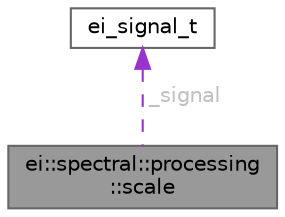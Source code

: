 digraph "ei::spectral::processing::scale"
{
 // LATEX_PDF_SIZE
  bgcolor="transparent";
  edge [fontname=Helvetica,fontsize=10,labelfontname=Helvetica,labelfontsize=10];
  node [fontname=Helvetica,fontsize=10,shape=box,height=0.2,width=0.4];
  Node1 [id="Node000001",label="ei::spectral::processing\l::scale",height=0.2,width=0.4,color="gray40", fillcolor="grey60", style="filled", fontcolor="black",tooltip=" "];
  Node2 -> Node1 [id="edge1_Node000001_Node000002",dir="back",color="darkorchid3",style="dashed",tooltip=" ",label=" _signal",fontcolor="grey" ];
  Node2 [id="Node000002",label="ei_signal_t",height=0.2,width=0.4,color="gray40", fillcolor="white", style="filled",URL="$structei__signal__t.html",tooltip="Holds the callback pointer for retrieving raw data and the length of data to be retrieved."];
}
